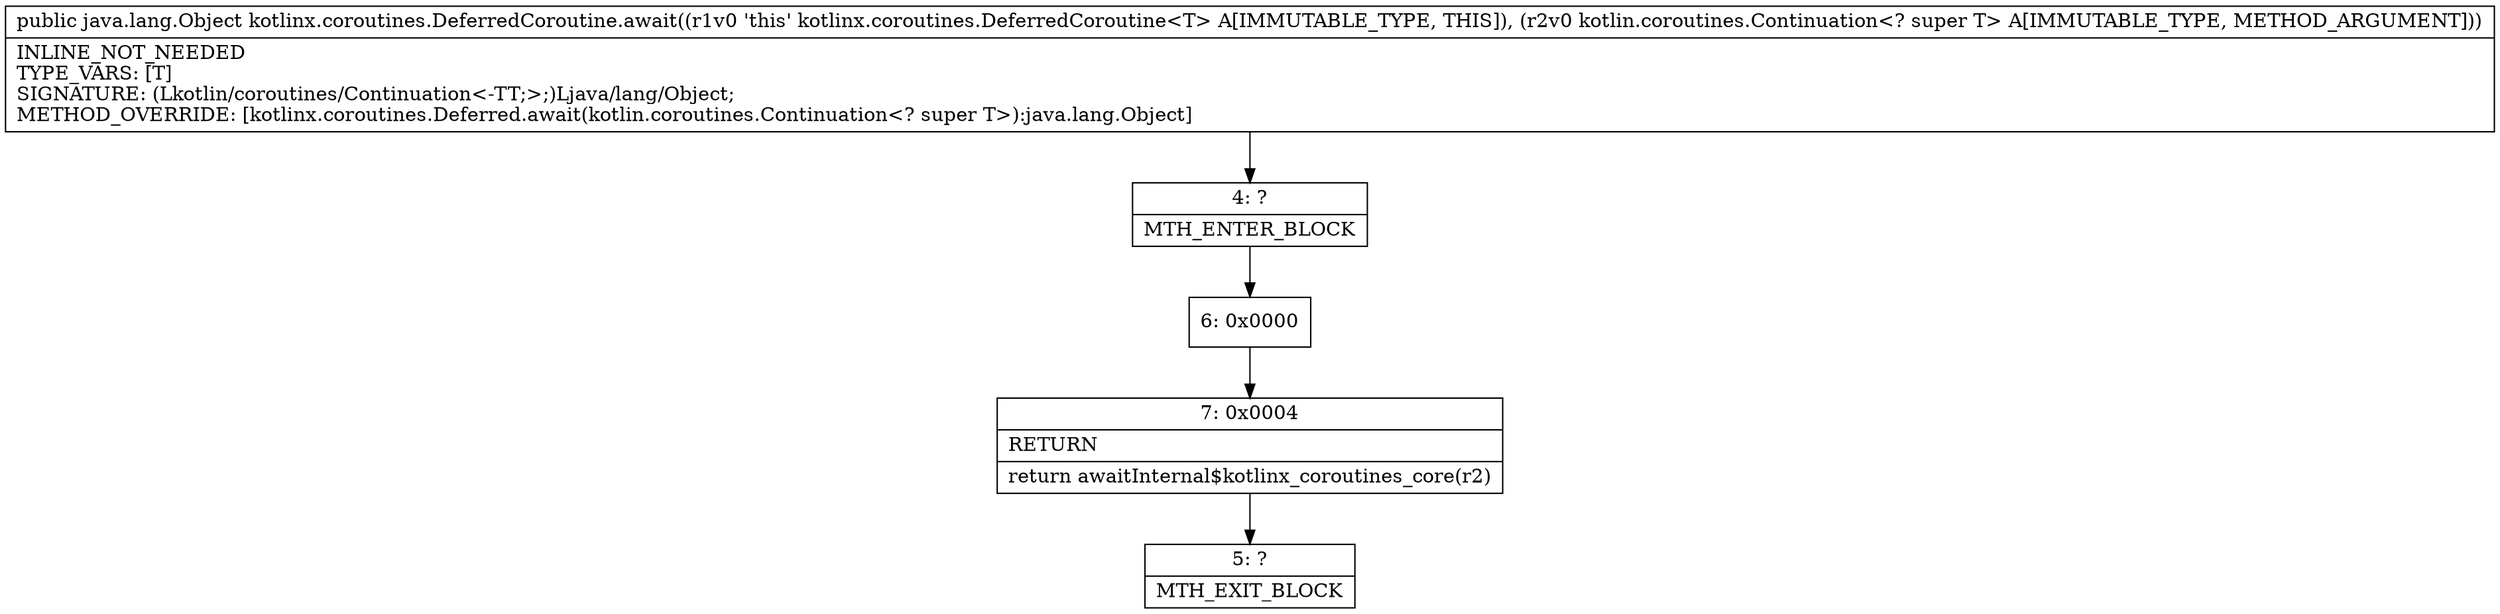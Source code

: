 digraph "CFG forkotlinx.coroutines.DeferredCoroutine.await(Lkotlin\/coroutines\/Continuation;)Ljava\/lang\/Object;" {
Node_4 [shape=record,label="{4\:\ ?|MTH_ENTER_BLOCK\l}"];
Node_6 [shape=record,label="{6\:\ 0x0000}"];
Node_7 [shape=record,label="{7\:\ 0x0004|RETURN\l|return awaitInternal$kotlinx_coroutines_core(r2)\l}"];
Node_5 [shape=record,label="{5\:\ ?|MTH_EXIT_BLOCK\l}"];
MethodNode[shape=record,label="{public java.lang.Object kotlinx.coroutines.DeferredCoroutine.await((r1v0 'this' kotlinx.coroutines.DeferredCoroutine\<T\> A[IMMUTABLE_TYPE, THIS]), (r2v0 kotlin.coroutines.Continuation\<? super T\> A[IMMUTABLE_TYPE, METHOD_ARGUMENT]))  | INLINE_NOT_NEEDED\lTYPE_VARS: [T]\lSIGNATURE: (Lkotlin\/coroutines\/Continuation\<\-TT;\>;)Ljava\/lang\/Object;\lMETHOD_OVERRIDE: [kotlinx.coroutines.Deferred.await(kotlin.coroutines.Continuation\<? super T\>):java.lang.Object]\l}"];
MethodNode -> Node_4;Node_4 -> Node_6;
Node_6 -> Node_7;
Node_7 -> Node_5;
}


